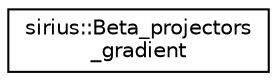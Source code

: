 digraph "Graphical Class Hierarchy"
{
 // INTERACTIVE_SVG=YES
  edge [fontname="Helvetica",fontsize="10",labelfontname="Helvetica",labelfontsize="10"];
  node [fontname="Helvetica",fontsize="10",shape=record];
  rankdir="LR";
  Node1 [label="sirius::Beta_projectors\l_gradient",height=0.2,width=0.4,color="black", fillcolor="white", style="filled",URL="$classsirius_1_1_beta__projectors__gradient.html",tooltip="Stores gradient components of beta over atomic positions d <G+k | Beta > / d Rn. "];
}
